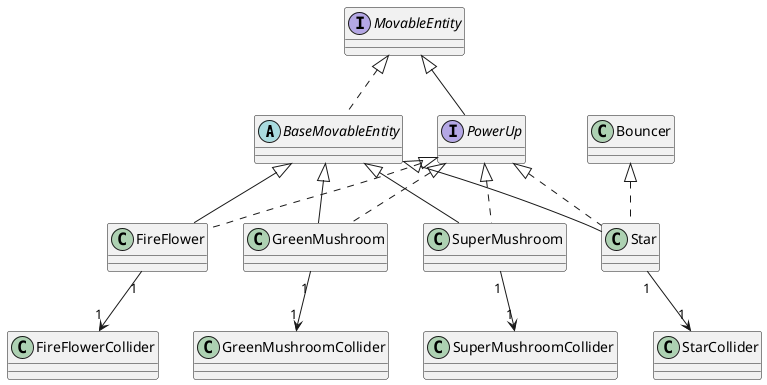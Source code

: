 @startuml

abstract class BaseMovableEntity

interface PowerUp
interface MovableEntity

BaseMovableEntity .u.|> MovableEntity
PowerUp -u-|> MovableEntity

FireFlower .u.|> PowerUp
FireFlower -u-|> BaseMovableEntity
FireFlower "1" --> "1" FireFlowerCollider

GreenMushroom .u.|> PowerUp
GreenMushroom -u-|> BaseMovableEntity
GreenMushroom "1" --> "1" GreenMushroomCollider

SuperMushroom .u.|> PowerUp
SuperMushroom -u-|> BaseMovableEntity
SuperMushroom "1" --> "1" SuperMushroomCollider

Star .u.|> Bouncer
Star .u.|> PowerUp
Star -u-|> BaseMovableEntity
Star "1" --> "1" StarCollider
@enduml
